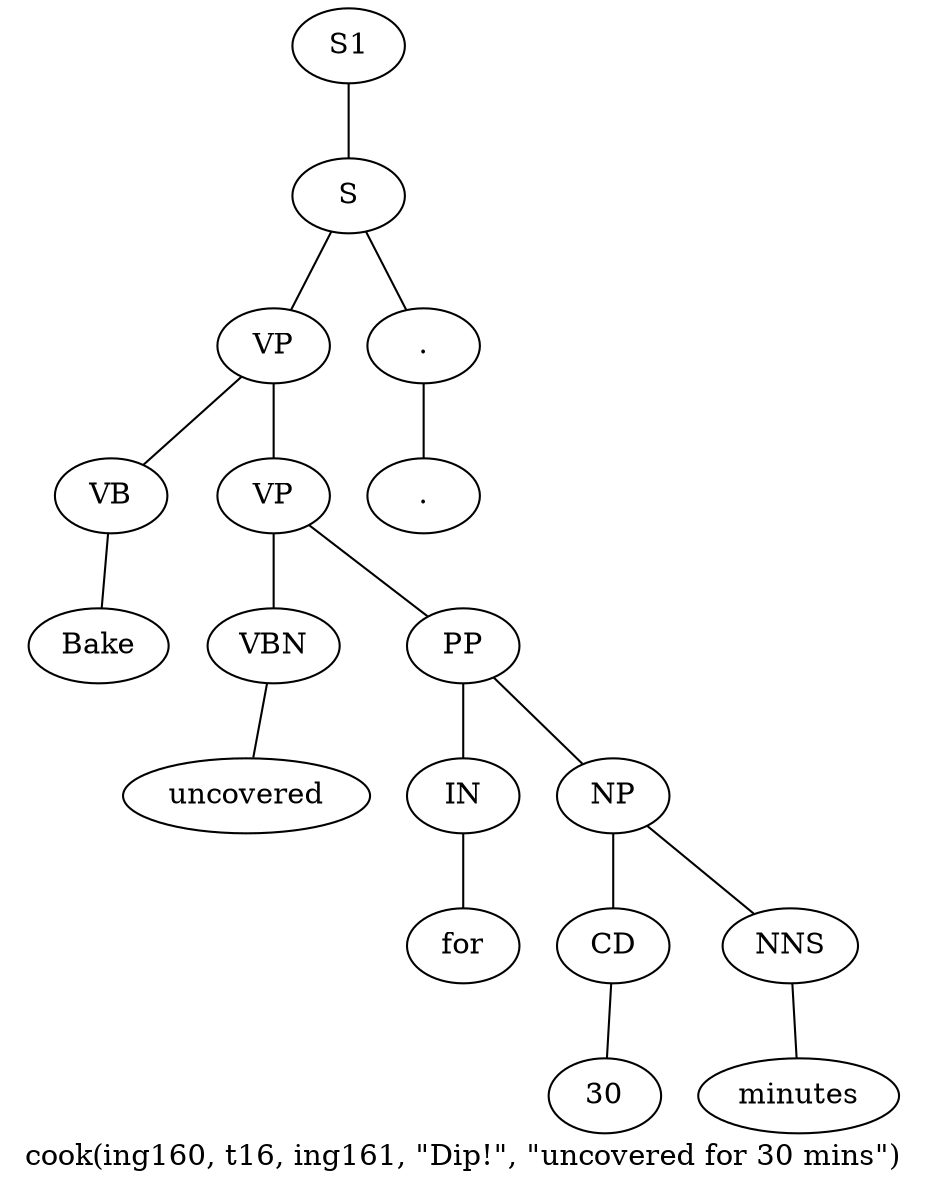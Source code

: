 graph SyntaxGraph {
	label = "cook(ing160, t16, ing161, \"Dip!\", \"uncovered for 30 mins\")";
	Node0 [label="S1"];
	Node1 [label="S"];
	Node2 [label="VP"];
	Node3 [label="VB"];
	Node4 [label="Bake"];
	Node5 [label="VP"];
	Node6 [label="VBN"];
	Node7 [label="uncovered"];
	Node8 [label="PP"];
	Node9 [label="IN"];
	Node10 [label="for"];
	Node11 [label="NP"];
	Node12 [label="CD"];
	Node13 [label="30"];
	Node14 [label="NNS"];
	Node15 [label="minutes"];
	Node16 [label="."];
	Node17 [label="."];

	Node0 -- Node1;
	Node1 -- Node2;
	Node1 -- Node16;
	Node2 -- Node3;
	Node2 -- Node5;
	Node3 -- Node4;
	Node5 -- Node6;
	Node5 -- Node8;
	Node6 -- Node7;
	Node8 -- Node9;
	Node8 -- Node11;
	Node9 -- Node10;
	Node11 -- Node12;
	Node11 -- Node14;
	Node12 -- Node13;
	Node14 -- Node15;
	Node16 -- Node17;
}
